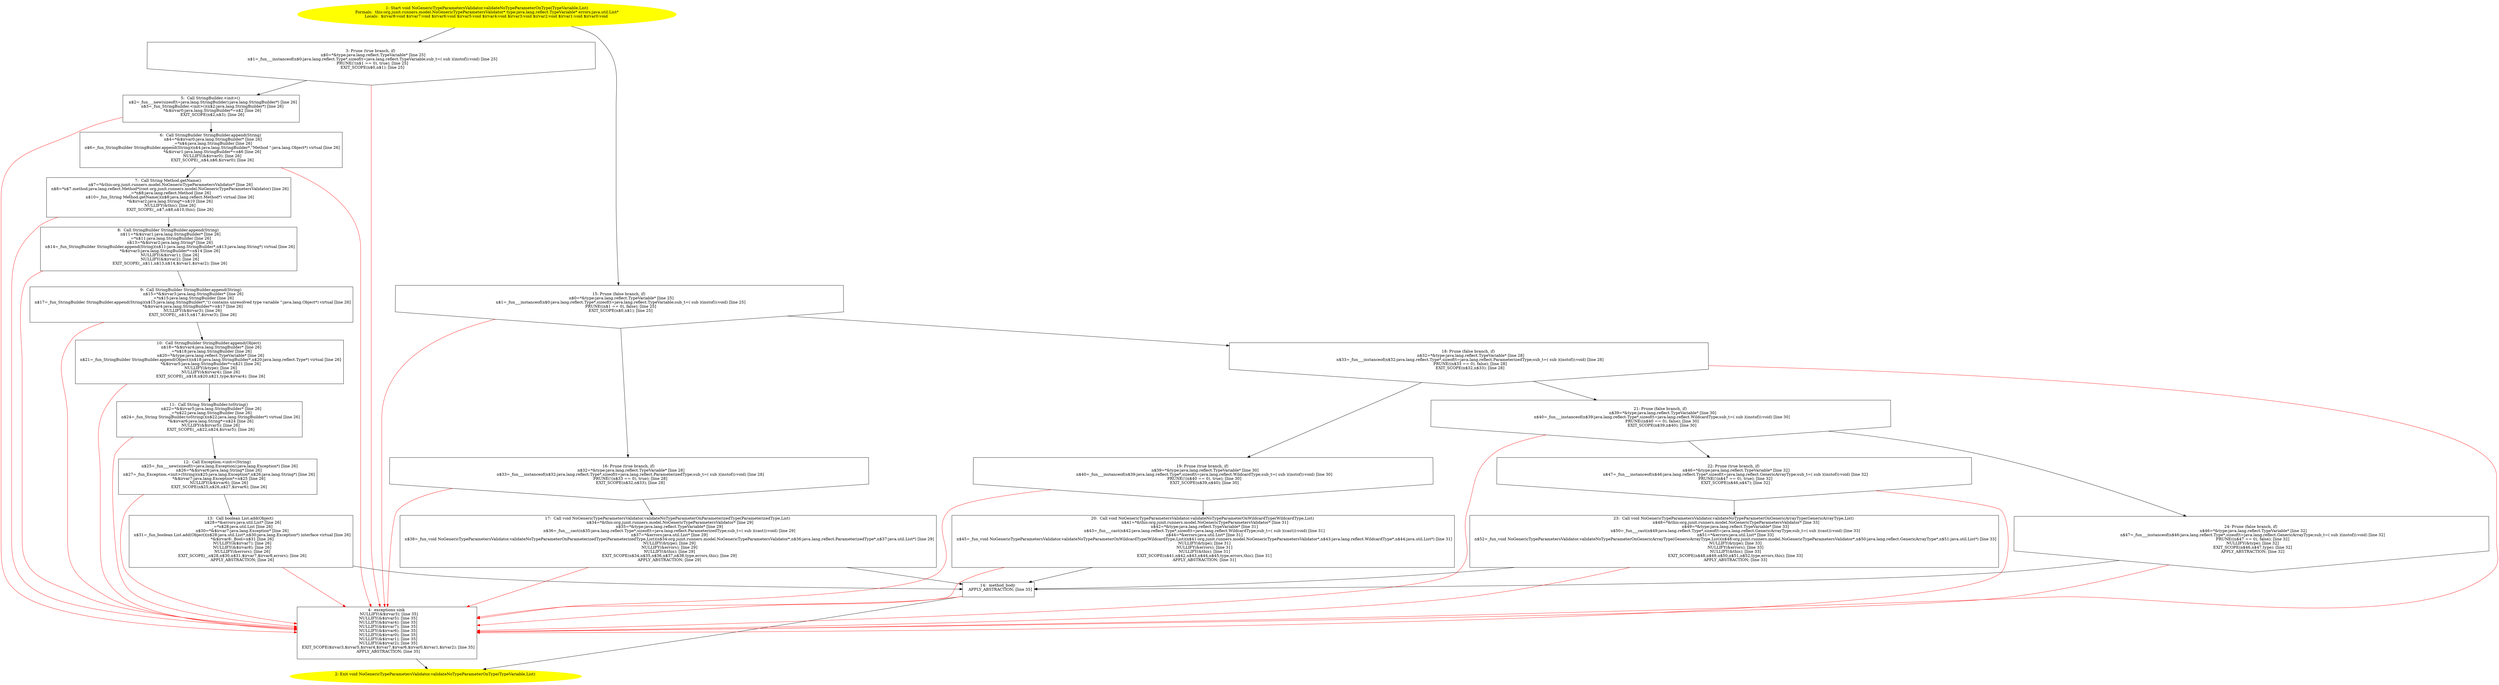 /* @generated */
digraph cfg {
"org.junit.runners.model.NoGenericTypeParametersValidator.validateNoTypeParameterOnType(java.lang.ref.70ba6ecb18f9dfec6ecb3616c5325e82_1" [label="1: Start void NoGenericTypeParametersValidator.validateNoTypeParameterOnType(TypeVariable,List)\nFormals:  this:org.junit.runners.model.NoGenericTypeParametersValidator* type:java.lang.reflect.TypeVariable* errors:java.util.List*\nLocals:  $irvar8:void $irvar7:void $irvar6:void $irvar5:void $irvar4:void $irvar3:void $irvar2:void $irvar1:void $irvar0:void \n  " color=yellow style=filled]
	

	 "org.junit.runners.model.NoGenericTypeParametersValidator.validateNoTypeParameterOnType(java.lang.ref.70ba6ecb18f9dfec6ecb3616c5325e82_1" -> "org.junit.runners.model.NoGenericTypeParametersValidator.validateNoTypeParameterOnType(java.lang.ref.70ba6ecb18f9dfec6ecb3616c5325e82_3" ;
	 "org.junit.runners.model.NoGenericTypeParametersValidator.validateNoTypeParameterOnType(java.lang.ref.70ba6ecb18f9dfec6ecb3616c5325e82_1" -> "org.junit.runners.model.NoGenericTypeParametersValidator.validateNoTypeParameterOnType(java.lang.ref.70ba6ecb18f9dfec6ecb3616c5325e82_15" ;
"org.junit.runners.model.NoGenericTypeParametersValidator.validateNoTypeParameterOnType(java.lang.ref.70ba6ecb18f9dfec6ecb3616c5325e82_2" [label="2: Exit void NoGenericTypeParametersValidator.validateNoTypeParameterOnType(TypeVariable,List) \n  " color=yellow style=filled]
	

"org.junit.runners.model.NoGenericTypeParametersValidator.validateNoTypeParameterOnType(java.lang.ref.70ba6ecb18f9dfec6ecb3616c5325e82_3" [label="3: Prune (true branch, if) \n   n$0=*&type:java.lang.reflect.TypeVariable* [line 25]\n  n$1=_fun___instanceof(n$0:java.lang.reflect.Type*,sizeof(t=java.lang.reflect.TypeVariable;sub_t=( sub )(instof)):void) [line 25]\n  PRUNE(!(n$1 == 0), true); [line 25]\n  EXIT_SCOPE(n$0,n$1); [line 25]\n " shape="invhouse"]
	

	 "org.junit.runners.model.NoGenericTypeParametersValidator.validateNoTypeParameterOnType(java.lang.ref.70ba6ecb18f9dfec6ecb3616c5325e82_3" -> "org.junit.runners.model.NoGenericTypeParametersValidator.validateNoTypeParameterOnType(java.lang.ref.70ba6ecb18f9dfec6ecb3616c5325e82_5" ;
	 "org.junit.runners.model.NoGenericTypeParametersValidator.validateNoTypeParameterOnType(java.lang.ref.70ba6ecb18f9dfec6ecb3616c5325e82_3" -> "org.junit.runners.model.NoGenericTypeParametersValidator.validateNoTypeParameterOnType(java.lang.ref.70ba6ecb18f9dfec6ecb3616c5325e82_4" [color="red" ];
"org.junit.runners.model.NoGenericTypeParametersValidator.validateNoTypeParameterOnType(java.lang.ref.70ba6ecb18f9dfec6ecb3616c5325e82_4" [label="4:  exceptions sink \n   NULLIFY(&$irvar3); [line 35]\n  NULLIFY(&$irvar5); [line 35]\n  NULLIFY(&$irvar4); [line 35]\n  NULLIFY(&$irvar7); [line 35]\n  NULLIFY(&$irvar6); [line 35]\n  NULLIFY(&$irvar0); [line 35]\n  NULLIFY(&$irvar1); [line 35]\n  NULLIFY(&$irvar2); [line 35]\n  EXIT_SCOPE($irvar3,$irvar5,$irvar4,$irvar7,$irvar6,$irvar0,$irvar1,$irvar2); [line 35]\n  APPLY_ABSTRACTION; [line 35]\n " shape="box"]
	

	 "org.junit.runners.model.NoGenericTypeParametersValidator.validateNoTypeParameterOnType(java.lang.ref.70ba6ecb18f9dfec6ecb3616c5325e82_4" -> "org.junit.runners.model.NoGenericTypeParametersValidator.validateNoTypeParameterOnType(java.lang.ref.70ba6ecb18f9dfec6ecb3616c5325e82_2" ;
"org.junit.runners.model.NoGenericTypeParametersValidator.validateNoTypeParameterOnType(java.lang.ref.70ba6ecb18f9dfec6ecb3616c5325e82_5" [label="5:  Call StringBuilder.<init>() \n   n$2=_fun___new(sizeof(t=java.lang.StringBuilder):java.lang.StringBuilder*) [line 26]\n  n$3=_fun_StringBuilder.<init>()(n$2:java.lang.StringBuilder*) [line 26]\n  *&$irvar0:java.lang.StringBuilder*=n$2 [line 26]\n  EXIT_SCOPE(n$2,n$3); [line 26]\n " shape="box"]
	

	 "org.junit.runners.model.NoGenericTypeParametersValidator.validateNoTypeParameterOnType(java.lang.ref.70ba6ecb18f9dfec6ecb3616c5325e82_5" -> "org.junit.runners.model.NoGenericTypeParametersValidator.validateNoTypeParameterOnType(java.lang.ref.70ba6ecb18f9dfec6ecb3616c5325e82_6" ;
	 "org.junit.runners.model.NoGenericTypeParametersValidator.validateNoTypeParameterOnType(java.lang.ref.70ba6ecb18f9dfec6ecb3616c5325e82_5" -> "org.junit.runners.model.NoGenericTypeParametersValidator.validateNoTypeParameterOnType(java.lang.ref.70ba6ecb18f9dfec6ecb3616c5325e82_4" [color="red" ];
"org.junit.runners.model.NoGenericTypeParametersValidator.validateNoTypeParameterOnType(java.lang.ref.70ba6ecb18f9dfec6ecb3616c5325e82_6" [label="6:  Call StringBuilder StringBuilder.append(String) \n   n$4=*&$irvar0:java.lang.StringBuilder* [line 26]\n  _=*n$4:java.lang.StringBuilder [line 26]\n  n$6=_fun_StringBuilder StringBuilder.append(String)(n$4:java.lang.StringBuilder*,\"Method \":java.lang.Object*) virtual [line 26]\n  *&$irvar1:java.lang.StringBuilder*=n$6 [line 26]\n  NULLIFY(&$irvar0); [line 26]\n  EXIT_SCOPE(_,n$4,n$6,$irvar0); [line 26]\n " shape="box"]
	

	 "org.junit.runners.model.NoGenericTypeParametersValidator.validateNoTypeParameterOnType(java.lang.ref.70ba6ecb18f9dfec6ecb3616c5325e82_6" -> "org.junit.runners.model.NoGenericTypeParametersValidator.validateNoTypeParameterOnType(java.lang.ref.70ba6ecb18f9dfec6ecb3616c5325e82_7" ;
	 "org.junit.runners.model.NoGenericTypeParametersValidator.validateNoTypeParameterOnType(java.lang.ref.70ba6ecb18f9dfec6ecb3616c5325e82_6" -> "org.junit.runners.model.NoGenericTypeParametersValidator.validateNoTypeParameterOnType(java.lang.ref.70ba6ecb18f9dfec6ecb3616c5325e82_4" [color="red" ];
"org.junit.runners.model.NoGenericTypeParametersValidator.validateNoTypeParameterOnType(java.lang.ref.70ba6ecb18f9dfec6ecb3616c5325e82_7" [label="7:  Call String Method.getName() \n   n$7=*&this:org.junit.runners.model.NoGenericTypeParametersValidator* [line 26]\n  n$8=*n$7.method:java.lang.reflect.Method*(root org.junit.runners.model.NoGenericTypeParametersValidator) [line 26]\n  _=*n$8:java.lang.reflect.Method [line 26]\n  n$10=_fun_String Method.getName()(n$8:java.lang.reflect.Method*) virtual [line 26]\n  *&$irvar2:java.lang.String*=n$10 [line 26]\n  NULLIFY(&this); [line 26]\n  EXIT_SCOPE(_,n$7,n$8,n$10,this); [line 26]\n " shape="box"]
	

	 "org.junit.runners.model.NoGenericTypeParametersValidator.validateNoTypeParameterOnType(java.lang.ref.70ba6ecb18f9dfec6ecb3616c5325e82_7" -> "org.junit.runners.model.NoGenericTypeParametersValidator.validateNoTypeParameterOnType(java.lang.ref.70ba6ecb18f9dfec6ecb3616c5325e82_8" ;
	 "org.junit.runners.model.NoGenericTypeParametersValidator.validateNoTypeParameterOnType(java.lang.ref.70ba6ecb18f9dfec6ecb3616c5325e82_7" -> "org.junit.runners.model.NoGenericTypeParametersValidator.validateNoTypeParameterOnType(java.lang.ref.70ba6ecb18f9dfec6ecb3616c5325e82_4" [color="red" ];
"org.junit.runners.model.NoGenericTypeParametersValidator.validateNoTypeParameterOnType(java.lang.ref.70ba6ecb18f9dfec6ecb3616c5325e82_8" [label="8:  Call StringBuilder StringBuilder.append(String) \n   n$11=*&$irvar1:java.lang.StringBuilder* [line 26]\n  _=*n$11:java.lang.StringBuilder [line 26]\n  n$13=*&$irvar2:java.lang.String* [line 26]\n  n$14=_fun_StringBuilder StringBuilder.append(String)(n$11:java.lang.StringBuilder*,n$13:java.lang.String*) virtual [line 26]\n  *&$irvar3:java.lang.StringBuilder*=n$14 [line 26]\n  NULLIFY(&$irvar1); [line 26]\n  NULLIFY(&$irvar2); [line 26]\n  EXIT_SCOPE(_,n$11,n$13,n$14,$irvar1,$irvar2); [line 26]\n " shape="box"]
	

	 "org.junit.runners.model.NoGenericTypeParametersValidator.validateNoTypeParameterOnType(java.lang.ref.70ba6ecb18f9dfec6ecb3616c5325e82_8" -> "org.junit.runners.model.NoGenericTypeParametersValidator.validateNoTypeParameterOnType(java.lang.ref.70ba6ecb18f9dfec6ecb3616c5325e82_9" ;
	 "org.junit.runners.model.NoGenericTypeParametersValidator.validateNoTypeParameterOnType(java.lang.ref.70ba6ecb18f9dfec6ecb3616c5325e82_8" -> "org.junit.runners.model.NoGenericTypeParametersValidator.validateNoTypeParameterOnType(java.lang.ref.70ba6ecb18f9dfec6ecb3616c5325e82_4" [color="red" ];
"org.junit.runners.model.NoGenericTypeParametersValidator.validateNoTypeParameterOnType(java.lang.ref.70ba6ecb18f9dfec6ecb3616c5325e82_9" [label="9:  Call StringBuilder StringBuilder.append(String) \n   n$15=*&$irvar3:java.lang.StringBuilder* [line 26]\n  _=*n$15:java.lang.StringBuilder [line 26]\n  n$17=_fun_StringBuilder StringBuilder.append(String)(n$15:java.lang.StringBuilder*,\"() contains unresolved type variable \":java.lang.Object*) virtual [line 26]\n  *&$irvar4:java.lang.StringBuilder*=n$17 [line 26]\n  NULLIFY(&$irvar3); [line 26]\n  EXIT_SCOPE(_,n$15,n$17,$irvar3); [line 26]\n " shape="box"]
	

	 "org.junit.runners.model.NoGenericTypeParametersValidator.validateNoTypeParameterOnType(java.lang.ref.70ba6ecb18f9dfec6ecb3616c5325e82_9" -> "org.junit.runners.model.NoGenericTypeParametersValidator.validateNoTypeParameterOnType(java.lang.ref.70ba6ecb18f9dfec6ecb3616c5325e82_10" ;
	 "org.junit.runners.model.NoGenericTypeParametersValidator.validateNoTypeParameterOnType(java.lang.ref.70ba6ecb18f9dfec6ecb3616c5325e82_9" -> "org.junit.runners.model.NoGenericTypeParametersValidator.validateNoTypeParameterOnType(java.lang.ref.70ba6ecb18f9dfec6ecb3616c5325e82_4" [color="red" ];
"org.junit.runners.model.NoGenericTypeParametersValidator.validateNoTypeParameterOnType(java.lang.ref.70ba6ecb18f9dfec6ecb3616c5325e82_10" [label="10:  Call StringBuilder StringBuilder.append(Object) \n   n$18=*&$irvar4:java.lang.StringBuilder* [line 26]\n  _=*n$18:java.lang.StringBuilder [line 26]\n  n$20=*&type:java.lang.reflect.TypeVariable* [line 26]\n  n$21=_fun_StringBuilder StringBuilder.append(Object)(n$18:java.lang.StringBuilder*,n$20:java.lang.reflect.Type*) virtual [line 26]\n  *&$irvar5:java.lang.StringBuilder*=n$21 [line 26]\n  NULLIFY(&type); [line 26]\n  NULLIFY(&$irvar4); [line 26]\n  EXIT_SCOPE(_,n$18,n$20,n$21,type,$irvar4); [line 26]\n " shape="box"]
	

	 "org.junit.runners.model.NoGenericTypeParametersValidator.validateNoTypeParameterOnType(java.lang.ref.70ba6ecb18f9dfec6ecb3616c5325e82_10" -> "org.junit.runners.model.NoGenericTypeParametersValidator.validateNoTypeParameterOnType(java.lang.ref.70ba6ecb18f9dfec6ecb3616c5325e82_11" ;
	 "org.junit.runners.model.NoGenericTypeParametersValidator.validateNoTypeParameterOnType(java.lang.ref.70ba6ecb18f9dfec6ecb3616c5325e82_10" -> "org.junit.runners.model.NoGenericTypeParametersValidator.validateNoTypeParameterOnType(java.lang.ref.70ba6ecb18f9dfec6ecb3616c5325e82_4" [color="red" ];
"org.junit.runners.model.NoGenericTypeParametersValidator.validateNoTypeParameterOnType(java.lang.ref.70ba6ecb18f9dfec6ecb3616c5325e82_11" [label="11:  Call String StringBuilder.toString() \n   n$22=*&$irvar5:java.lang.StringBuilder* [line 26]\n  _=*n$22:java.lang.StringBuilder [line 26]\n  n$24=_fun_String StringBuilder.toString()(n$22:java.lang.StringBuilder*) virtual [line 26]\n  *&$irvar6:java.lang.String*=n$24 [line 26]\n  NULLIFY(&$irvar5); [line 26]\n  EXIT_SCOPE(_,n$22,n$24,$irvar5); [line 26]\n " shape="box"]
	

	 "org.junit.runners.model.NoGenericTypeParametersValidator.validateNoTypeParameterOnType(java.lang.ref.70ba6ecb18f9dfec6ecb3616c5325e82_11" -> "org.junit.runners.model.NoGenericTypeParametersValidator.validateNoTypeParameterOnType(java.lang.ref.70ba6ecb18f9dfec6ecb3616c5325e82_12" ;
	 "org.junit.runners.model.NoGenericTypeParametersValidator.validateNoTypeParameterOnType(java.lang.ref.70ba6ecb18f9dfec6ecb3616c5325e82_11" -> "org.junit.runners.model.NoGenericTypeParametersValidator.validateNoTypeParameterOnType(java.lang.ref.70ba6ecb18f9dfec6ecb3616c5325e82_4" [color="red" ];
"org.junit.runners.model.NoGenericTypeParametersValidator.validateNoTypeParameterOnType(java.lang.ref.70ba6ecb18f9dfec6ecb3616c5325e82_12" [label="12:  Call Exception.<init>(String) \n   n$25=_fun___new(sizeof(t=java.lang.Exception):java.lang.Exception*) [line 26]\n  n$26=*&$irvar6:java.lang.String* [line 26]\n  n$27=_fun_Exception.<init>(String)(n$25:java.lang.Exception*,n$26:java.lang.String*) [line 26]\n  *&$irvar7:java.lang.Exception*=n$25 [line 26]\n  NULLIFY(&$irvar6); [line 26]\n  EXIT_SCOPE(n$25,n$26,n$27,$irvar6); [line 26]\n " shape="box"]
	

	 "org.junit.runners.model.NoGenericTypeParametersValidator.validateNoTypeParameterOnType(java.lang.ref.70ba6ecb18f9dfec6ecb3616c5325e82_12" -> "org.junit.runners.model.NoGenericTypeParametersValidator.validateNoTypeParameterOnType(java.lang.ref.70ba6ecb18f9dfec6ecb3616c5325e82_13" ;
	 "org.junit.runners.model.NoGenericTypeParametersValidator.validateNoTypeParameterOnType(java.lang.ref.70ba6ecb18f9dfec6ecb3616c5325e82_12" -> "org.junit.runners.model.NoGenericTypeParametersValidator.validateNoTypeParameterOnType(java.lang.ref.70ba6ecb18f9dfec6ecb3616c5325e82_4" [color="red" ];
"org.junit.runners.model.NoGenericTypeParametersValidator.validateNoTypeParameterOnType(java.lang.ref.70ba6ecb18f9dfec6ecb3616c5325e82_13" [label="13:  Call boolean List.add(Object) \n   n$28=*&errors:java.util.List* [line 26]\n  _=*n$28:java.util.List [line 26]\n  n$30=*&$irvar7:java.lang.Exception* [line 26]\n  n$31=_fun_boolean List.add(Object)(n$28:java.util.List*,n$30:java.lang.Exception*) interface virtual [line 26]\n  *&$irvar8:_Bool=n$31 [line 26]\n  NULLIFY(&$irvar7); [line 26]\n  NULLIFY(&$irvar8); [line 26]\n  NULLIFY(&errors); [line 26]\n  EXIT_SCOPE(_,n$28,n$30,n$31,$irvar7,$irvar8,errors); [line 26]\n  APPLY_ABSTRACTION; [line 26]\n " shape="box"]
	

	 "org.junit.runners.model.NoGenericTypeParametersValidator.validateNoTypeParameterOnType(java.lang.ref.70ba6ecb18f9dfec6ecb3616c5325e82_13" -> "org.junit.runners.model.NoGenericTypeParametersValidator.validateNoTypeParameterOnType(java.lang.ref.70ba6ecb18f9dfec6ecb3616c5325e82_14" ;
	 "org.junit.runners.model.NoGenericTypeParametersValidator.validateNoTypeParameterOnType(java.lang.ref.70ba6ecb18f9dfec6ecb3616c5325e82_13" -> "org.junit.runners.model.NoGenericTypeParametersValidator.validateNoTypeParameterOnType(java.lang.ref.70ba6ecb18f9dfec6ecb3616c5325e82_4" [color="red" ];
"org.junit.runners.model.NoGenericTypeParametersValidator.validateNoTypeParameterOnType(java.lang.ref.70ba6ecb18f9dfec6ecb3616c5325e82_14" [label="14:  method_body \n   APPLY_ABSTRACTION; [line 35]\n " shape="box"]
	

	 "org.junit.runners.model.NoGenericTypeParametersValidator.validateNoTypeParameterOnType(java.lang.ref.70ba6ecb18f9dfec6ecb3616c5325e82_14" -> "org.junit.runners.model.NoGenericTypeParametersValidator.validateNoTypeParameterOnType(java.lang.ref.70ba6ecb18f9dfec6ecb3616c5325e82_2" ;
	 "org.junit.runners.model.NoGenericTypeParametersValidator.validateNoTypeParameterOnType(java.lang.ref.70ba6ecb18f9dfec6ecb3616c5325e82_14" -> "org.junit.runners.model.NoGenericTypeParametersValidator.validateNoTypeParameterOnType(java.lang.ref.70ba6ecb18f9dfec6ecb3616c5325e82_4" [color="red" ];
"org.junit.runners.model.NoGenericTypeParametersValidator.validateNoTypeParameterOnType(java.lang.ref.70ba6ecb18f9dfec6ecb3616c5325e82_15" [label="15: Prune (false branch, if) \n   n$0=*&type:java.lang.reflect.TypeVariable* [line 25]\n  n$1=_fun___instanceof(n$0:java.lang.reflect.Type*,sizeof(t=java.lang.reflect.TypeVariable;sub_t=( sub )(instof)):void) [line 25]\n  PRUNE((n$1 == 0), false); [line 25]\n  EXIT_SCOPE(n$0,n$1); [line 25]\n " shape="invhouse"]
	

	 "org.junit.runners.model.NoGenericTypeParametersValidator.validateNoTypeParameterOnType(java.lang.ref.70ba6ecb18f9dfec6ecb3616c5325e82_15" -> "org.junit.runners.model.NoGenericTypeParametersValidator.validateNoTypeParameterOnType(java.lang.ref.70ba6ecb18f9dfec6ecb3616c5325e82_16" ;
	 "org.junit.runners.model.NoGenericTypeParametersValidator.validateNoTypeParameterOnType(java.lang.ref.70ba6ecb18f9dfec6ecb3616c5325e82_15" -> "org.junit.runners.model.NoGenericTypeParametersValidator.validateNoTypeParameterOnType(java.lang.ref.70ba6ecb18f9dfec6ecb3616c5325e82_18" ;
	 "org.junit.runners.model.NoGenericTypeParametersValidator.validateNoTypeParameterOnType(java.lang.ref.70ba6ecb18f9dfec6ecb3616c5325e82_15" -> "org.junit.runners.model.NoGenericTypeParametersValidator.validateNoTypeParameterOnType(java.lang.ref.70ba6ecb18f9dfec6ecb3616c5325e82_4" [color="red" ];
"org.junit.runners.model.NoGenericTypeParametersValidator.validateNoTypeParameterOnType(java.lang.ref.70ba6ecb18f9dfec6ecb3616c5325e82_16" [label="16: Prune (true branch, if) \n   n$32=*&type:java.lang.reflect.TypeVariable* [line 28]\n  n$33=_fun___instanceof(n$32:java.lang.reflect.Type*,sizeof(t=java.lang.reflect.ParameterizedType;sub_t=( sub )(instof)):void) [line 28]\n  PRUNE(!(n$33 == 0), true); [line 28]\n  EXIT_SCOPE(n$32,n$33); [line 28]\n " shape="invhouse"]
	

	 "org.junit.runners.model.NoGenericTypeParametersValidator.validateNoTypeParameterOnType(java.lang.ref.70ba6ecb18f9dfec6ecb3616c5325e82_16" -> "org.junit.runners.model.NoGenericTypeParametersValidator.validateNoTypeParameterOnType(java.lang.ref.70ba6ecb18f9dfec6ecb3616c5325e82_17" ;
	 "org.junit.runners.model.NoGenericTypeParametersValidator.validateNoTypeParameterOnType(java.lang.ref.70ba6ecb18f9dfec6ecb3616c5325e82_16" -> "org.junit.runners.model.NoGenericTypeParametersValidator.validateNoTypeParameterOnType(java.lang.ref.70ba6ecb18f9dfec6ecb3616c5325e82_4" [color="red" ];
"org.junit.runners.model.NoGenericTypeParametersValidator.validateNoTypeParameterOnType(java.lang.ref.70ba6ecb18f9dfec6ecb3616c5325e82_17" [label="17:  Call void NoGenericTypeParametersValidator.validateNoTypeParameterOnParameterizedType(ParameterizedType,List) \n   n$34=*&this:org.junit.runners.model.NoGenericTypeParametersValidator* [line 29]\n  n$35=*&type:java.lang.reflect.TypeVariable* [line 29]\n  n$36=_fun___cast(n$35:java.lang.reflect.Type*,sizeof(t=java.lang.reflect.ParameterizedType;sub_t=( sub )(cast)):void) [line 29]\n  n$37=*&errors:java.util.List* [line 29]\n  n$38=_fun_void NoGenericTypeParametersValidator.validateNoTypeParameterOnParameterizedType(ParameterizedType,List)(n$34:org.junit.runners.model.NoGenericTypeParametersValidator*,n$36:java.lang.reflect.ParameterizedType*,n$37:java.util.List*) [line 29]\n  NULLIFY(&type); [line 29]\n  NULLIFY(&errors); [line 29]\n  NULLIFY(&this); [line 29]\n  EXIT_SCOPE(n$34,n$35,n$36,n$37,n$38,type,errors,this); [line 29]\n  APPLY_ABSTRACTION; [line 29]\n " shape="box"]
	

	 "org.junit.runners.model.NoGenericTypeParametersValidator.validateNoTypeParameterOnType(java.lang.ref.70ba6ecb18f9dfec6ecb3616c5325e82_17" -> "org.junit.runners.model.NoGenericTypeParametersValidator.validateNoTypeParameterOnType(java.lang.ref.70ba6ecb18f9dfec6ecb3616c5325e82_14" ;
	 "org.junit.runners.model.NoGenericTypeParametersValidator.validateNoTypeParameterOnType(java.lang.ref.70ba6ecb18f9dfec6ecb3616c5325e82_17" -> "org.junit.runners.model.NoGenericTypeParametersValidator.validateNoTypeParameterOnType(java.lang.ref.70ba6ecb18f9dfec6ecb3616c5325e82_4" [color="red" ];
"org.junit.runners.model.NoGenericTypeParametersValidator.validateNoTypeParameterOnType(java.lang.ref.70ba6ecb18f9dfec6ecb3616c5325e82_18" [label="18: Prune (false branch, if) \n   n$32=*&type:java.lang.reflect.TypeVariable* [line 28]\n  n$33=_fun___instanceof(n$32:java.lang.reflect.Type*,sizeof(t=java.lang.reflect.ParameterizedType;sub_t=( sub )(instof)):void) [line 28]\n  PRUNE((n$33 == 0), false); [line 28]\n  EXIT_SCOPE(n$32,n$33); [line 28]\n " shape="invhouse"]
	

	 "org.junit.runners.model.NoGenericTypeParametersValidator.validateNoTypeParameterOnType(java.lang.ref.70ba6ecb18f9dfec6ecb3616c5325e82_18" -> "org.junit.runners.model.NoGenericTypeParametersValidator.validateNoTypeParameterOnType(java.lang.ref.70ba6ecb18f9dfec6ecb3616c5325e82_19" ;
	 "org.junit.runners.model.NoGenericTypeParametersValidator.validateNoTypeParameterOnType(java.lang.ref.70ba6ecb18f9dfec6ecb3616c5325e82_18" -> "org.junit.runners.model.NoGenericTypeParametersValidator.validateNoTypeParameterOnType(java.lang.ref.70ba6ecb18f9dfec6ecb3616c5325e82_21" ;
	 "org.junit.runners.model.NoGenericTypeParametersValidator.validateNoTypeParameterOnType(java.lang.ref.70ba6ecb18f9dfec6ecb3616c5325e82_18" -> "org.junit.runners.model.NoGenericTypeParametersValidator.validateNoTypeParameterOnType(java.lang.ref.70ba6ecb18f9dfec6ecb3616c5325e82_4" [color="red" ];
"org.junit.runners.model.NoGenericTypeParametersValidator.validateNoTypeParameterOnType(java.lang.ref.70ba6ecb18f9dfec6ecb3616c5325e82_19" [label="19: Prune (true branch, if) \n   n$39=*&type:java.lang.reflect.TypeVariable* [line 30]\n  n$40=_fun___instanceof(n$39:java.lang.reflect.Type*,sizeof(t=java.lang.reflect.WildcardType;sub_t=( sub )(instof)):void) [line 30]\n  PRUNE(!(n$40 == 0), true); [line 30]\n  EXIT_SCOPE(n$39,n$40); [line 30]\n " shape="invhouse"]
	

	 "org.junit.runners.model.NoGenericTypeParametersValidator.validateNoTypeParameterOnType(java.lang.ref.70ba6ecb18f9dfec6ecb3616c5325e82_19" -> "org.junit.runners.model.NoGenericTypeParametersValidator.validateNoTypeParameterOnType(java.lang.ref.70ba6ecb18f9dfec6ecb3616c5325e82_20" ;
	 "org.junit.runners.model.NoGenericTypeParametersValidator.validateNoTypeParameterOnType(java.lang.ref.70ba6ecb18f9dfec6ecb3616c5325e82_19" -> "org.junit.runners.model.NoGenericTypeParametersValidator.validateNoTypeParameterOnType(java.lang.ref.70ba6ecb18f9dfec6ecb3616c5325e82_4" [color="red" ];
"org.junit.runners.model.NoGenericTypeParametersValidator.validateNoTypeParameterOnType(java.lang.ref.70ba6ecb18f9dfec6ecb3616c5325e82_20" [label="20:  Call void NoGenericTypeParametersValidator.validateNoTypeParameterOnWildcardType(WildcardType,List) \n   n$41=*&this:org.junit.runners.model.NoGenericTypeParametersValidator* [line 31]\n  n$42=*&type:java.lang.reflect.TypeVariable* [line 31]\n  n$43=_fun___cast(n$42:java.lang.reflect.Type*,sizeof(t=java.lang.reflect.WildcardType;sub_t=( sub )(cast)):void) [line 31]\n  n$44=*&errors:java.util.List* [line 31]\n  n$45=_fun_void NoGenericTypeParametersValidator.validateNoTypeParameterOnWildcardType(WildcardType,List)(n$41:org.junit.runners.model.NoGenericTypeParametersValidator*,n$43:java.lang.reflect.WildcardType*,n$44:java.util.List*) [line 31]\n  NULLIFY(&type); [line 31]\n  NULLIFY(&errors); [line 31]\n  NULLIFY(&this); [line 31]\n  EXIT_SCOPE(n$41,n$42,n$43,n$44,n$45,type,errors,this); [line 31]\n  APPLY_ABSTRACTION; [line 31]\n " shape="box"]
	

	 "org.junit.runners.model.NoGenericTypeParametersValidator.validateNoTypeParameterOnType(java.lang.ref.70ba6ecb18f9dfec6ecb3616c5325e82_20" -> "org.junit.runners.model.NoGenericTypeParametersValidator.validateNoTypeParameterOnType(java.lang.ref.70ba6ecb18f9dfec6ecb3616c5325e82_14" ;
	 "org.junit.runners.model.NoGenericTypeParametersValidator.validateNoTypeParameterOnType(java.lang.ref.70ba6ecb18f9dfec6ecb3616c5325e82_20" -> "org.junit.runners.model.NoGenericTypeParametersValidator.validateNoTypeParameterOnType(java.lang.ref.70ba6ecb18f9dfec6ecb3616c5325e82_4" [color="red" ];
"org.junit.runners.model.NoGenericTypeParametersValidator.validateNoTypeParameterOnType(java.lang.ref.70ba6ecb18f9dfec6ecb3616c5325e82_21" [label="21: Prune (false branch, if) \n   n$39=*&type:java.lang.reflect.TypeVariable* [line 30]\n  n$40=_fun___instanceof(n$39:java.lang.reflect.Type*,sizeof(t=java.lang.reflect.WildcardType;sub_t=( sub )(instof)):void) [line 30]\n  PRUNE((n$40 == 0), false); [line 30]\n  EXIT_SCOPE(n$39,n$40); [line 30]\n " shape="invhouse"]
	

	 "org.junit.runners.model.NoGenericTypeParametersValidator.validateNoTypeParameterOnType(java.lang.ref.70ba6ecb18f9dfec6ecb3616c5325e82_21" -> "org.junit.runners.model.NoGenericTypeParametersValidator.validateNoTypeParameterOnType(java.lang.ref.70ba6ecb18f9dfec6ecb3616c5325e82_22" ;
	 "org.junit.runners.model.NoGenericTypeParametersValidator.validateNoTypeParameterOnType(java.lang.ref.70ba6ecb18f9dfec6ecb3616c5325e82_21" -> "org.junit.runners.model.NoGenericTypeParametersValidator.validateNoTypeParameterOnType(java.lang.ref.70ba6ecb18f9dfec6ecb3616c5325e82_24" ;
	 "org.junit.runners.model.NoGenericTypeParametersValidator.validateNoTypeParameterOnType(java.lang.ref.70ba6ecb18f9dfec6ecb3616c5325e82_21" -> "org.junit.runners.model.NoGenericTypeParametersValidator.validateNoTypeParameterOnType(java.lang.ref.70ba6ecb18f9dfec6ecb3616c5325e82_4" [color="red" ];
"org.junit.runners.model.NoGenericTypeParametersValidator.validateNoTypeParameterOnType(java.lang.ref.70ba6ecb18f9dfec6ecb3616c5325e82_22" [label="22: Prune (true branch, if) \n   n$46=*&type:java.lang.reflect.TypeVariable* [line 32]\n  n$47=_fun___instanceof(n$46:java.lang.reflect.Type*,sizeof(t=java.lang.reflect.GenericArrayType;sub_t=( sub )(instof)):void) [line 32]\n  PRUNE(!(n$47 == 0), true); [line 32]\n  EXIT_SCOPE(n$46,n$47); [line 32]\n " shape="invhouse"]
	

	 "org.junit.runners.model.NoGenericTypeParametersValidator.validateNoTypeParameterOnType(java.lang.ref.70ba6ecb18f9dfec6ecb3616c5325e82_22" -> "org.junit.runners.model.NoGenericTypeParametersValidator.validateNoTypeParameterOnType(java.lang.ref.70ba6ecb18f9dfec6ecb3616c5325e82_23" ;
	 "org.junit.runners.model.NoGenericTypeParametersValidator.validateNoTypeParameterOnType(java.lang.ref.70ba6ecb18f9dfec6ecb3616c5325e82_22" -> "org.junit.runners.model.NoGenericTypeParametersValidator.validateNoTypeParameterOnType(java.lang.ref.70ba6ecb18f9dfec6ecb3616c5325e82_4" [color="red" ];
"org.junit.runners.model.NoGenericTypeParametersValidator.validateNoTypeParameterOnType(java.lang.ref.70ba6ecb18f9dfec6ecb3616c5325e82_23" [label="23:  Call void NoGenericTypeParametersValidator.validateNoTypeParameterOnGenericArrayType(GenericArrayType,List) \n   n$48=*&this:org.junit.runners.model.NoGenericTypeParametersValidator* [line 33]\n  n$49=*&type:java.lang.reflect.TypeVariable* [line 33]\n  n$50=_fun___cast(n$49:java.lang.reflect.Type*,sizeof(t=java.lang.reflect.GenericArrayType;sub_t=( sub )(cast)):void) [line 33]\n  n$51=*&errors:java.util.List* [line 33]\n  n$52=_fun_void NoGenericTypeParametersValidator.validateNoTypeParameterOnGenericArrayType(GenericArrayType,List)(n$48:org.junit.runners.model.NoGenericTypeParametersValidator*,n$50:java.lang.reflect.GenericArrayType*,n$51:java.util.List*) [line 33]\n  NULLIFY(&type); [line 33]\n  NULLIFY(&errors); [line 33]\n  NULLIFY(&this); [line 33]\n  EXIT_SCOPE(n$48,n$49,n$50,n$51,n$52,type,errors,this); [line 33]\n  APPLY_ABSTRACTION; [line 33]\n " shape="box"]
	

	 "org.junit.runners.model.NoGenericTypeParametersValidator.validateNoTypeParameterOnType(java.lang.ref.70ba6ecb18f9dfec6ecb3616c5325e82_23" -> "org.junit.runners.model.NoGenericTypeParametersValidator.validateNoTypeParameterOnType(java.lang.ref.70ba6ecb18f9dfec6ecb3616c5325e82_14" ;
	 "org.junit.runners.model.NoGenericTypeParametersValidator.validateNoTypeParameterOnType(java.lang.ref.70ba6ecb18f9dfec6ecb3616c5325e82_23" -> "org.junit.runners.model.NoGenericTypeParametersValidator.validateNoTypeParameterOnType(java.lang.ref.70ba6ecb18f9dfec6ecb3616c5325e82_4" [color="red" ];
"org.junit.runners.model.NoGenericTypeParametersValidator.validateNoTypeParameterOnType(java.lang.ref.70ba6ecb18f9dfec6ecb3616c5325e82_24" [label="24: Prune (false branch, if) \n   n$46=*&type:java.lang.reflect.TypeVariable* [line 32]\n  n$47=_fun___instanceof(n$46:java.lang.reflect.Type*,sizeof(t=java.lang.reflect.GenericArrayType;sub_t=( sub )(instof)):void) [line 32]\n  PRUNE((n$47 == 0), false); [line 32]\n  NULLIFY(&type); [line 32]\n  EXIT_SCOPE(n$46,n$47,type); [line 32]\n  APPLY_ABSTRACTION; [line 32]\n " shape="invhouse"]
	

	 "org.junit.runners.model.NoGenericTypeParametersValidator.validateNoTypeParameterOnType(java.lang.ref.70ba6ecb18f9dfec6ecb3616c5325e82_24" -> "org.junit.runners.model.NoGenericTypeParametersValidator.validateNoTypeParameterOnType(java.lang.ref.70ba6ecb18f9dfec6ecb3616c5325e82_14" ;
	 "org.junit.runners.model.NoGenericTypeParametersValidator.validateNoTypeParameterOnType(java.lang.ref.70ba6ecb18f9dfec6ecb3616c5325e82_24" -> "org.junit.runners.model.NoGenericTypeParametersValidator.validateNoTypeParameterOnType(java.lang.ref.70ba6ecb18f9dfec6ecb3616c5325e82_4" [color="red" ];
}
